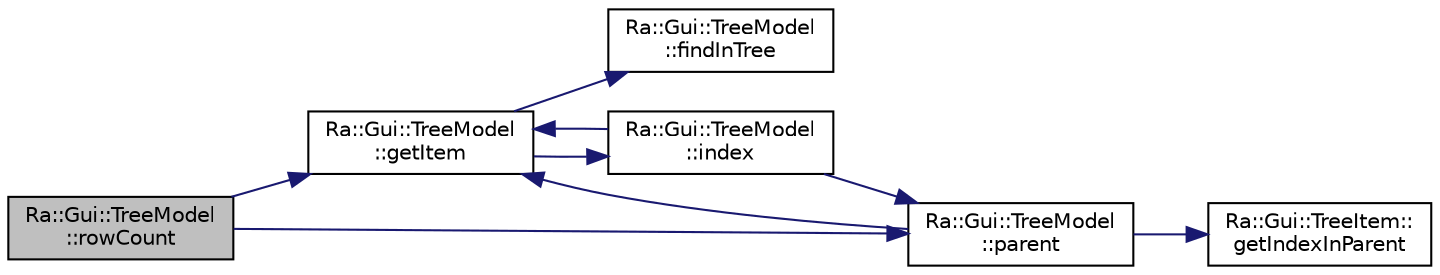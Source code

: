 digraph "Ra::Gui::TreeModel::rowCount"
{
 // INTERACTIVE_SVG=YES
 // LATEX_PDF_SIZE
  edge [fontname="Helvetica",fontsize="10",labelfontname="Helvetica",labelfontsize="10"];
  node [fontname="Helvetica",fontsize="10",shape=record];
  rankdir="LR";
  Node1 [label="Ra::Gui::TreeModel\l::rowCount",height=0.2,width=0.4,color="black", fillcolor="grey75", style="filled", fontcolor="black",tooltip=" "];
  Node1 -> Node2 [color="midnightblue",fontsize="10",style="solid",fontname="Helvetica"];
  Node2 [label="Ra::Gui::TreeModel\l::getItem",height=0.2,width=0.4,color="black", fillcolor="white", style="filled",URL="$classRa_1_1Gui_1_1TreeModel.html#a40eebac048f0264815de6a0b5f3b6f53",tooltip="Get the tree item corresponding to the given index."];
  Node2 -> Node3 [color="midnightblue",fontsize="10",style="solid",fontname="Helvetica"];
  Node3 [label="Ra::Gui::TreeModel\l::findInTree",height=0.2,width=0.4,color="black", fillcolor="white", style="filled",URL="$classRa_1_1Gui_1_1TreeModel.html#afac34989a7cc5c7107c2642629559ab8",tooltip="Internal functions to check if an item is in the tree."];
  Node2 -> Node4 [color="midnightblue",fontsize="10",style="solid",fontname="Helvetica"];
  Node4 [label="Ra::Gui::TreeModel\l::index",height=0.2,width=0.4,color="black", fillcolor="white", style="filled",URL="$classRa_1_1Gui_1_1TreeModel.html#ae833e6cbc0023636e3cf93e828c4bdf7",tooltip=" "];
  Node4 -> Node2 [color="midnightblue",fontsize="10",style="solid",fontname="Helvetica"];
  Node4 -> Node5 [color="midnightblue",fontsize="10",style="solid",fontname="Helvetica"];
  Node5 [label="Ra::Gui::TreeModel\l::parent",height=0.2,width=0.4,color="black", fillcolor="white", style="filled",URL="$classRa_1_1Gui_1_1TreeModel.html#a87eb3b8df0d2bb22be5eafafa5c1a55c",tooltip=" "];
  Node5 -> Node6 [color="midnightblue",fontsize="10",style="solid",fontname="Helvetica"];
  Node6 [label="Ra::Gui::TreeItem::\lgetIndexInParent",height=0.2,width=0.4,color="black", fillcolor="white", style="filled",URL="$classRa_1_1Gui_1_1TreeItem.html#a1bb89b916eed440cb23de1bff8327e00",tooltip=" "];
  Node5 -> Node2 [color="midnightblue",fontsize="10",style="solid",fontname="Helvetica"];
  Node1 -> Node5 [color="midnightblue",fontsize="10",style="solid",fontname="Helvetica"];
}
